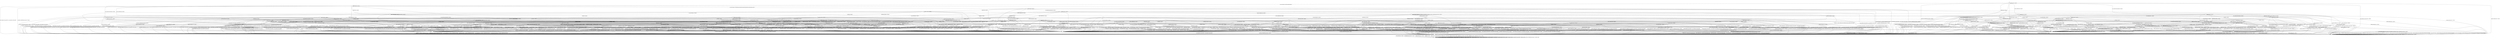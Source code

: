digraph h20 {
s0 [label="s0"];
s1 [label="s1"];
s2 [label="s2"];
s6 [label="s6"];
s9 [label="s9"];
s11 [label="s11"];
s30 [label="s30"];
s78 [label="s78"];
s3 [label="s3"];
s4 [label="s4"];
s7 [label="s7"];
s8 [label="s8"];
s10 [label="s10"];
s12 [label="s12"];
s25 [label="s25"];
s43 [label="s43"];
s79 [label="s79"];
s81 [label="s81"];
s83 [label="s83"];
s85 [label="s85"];
s87 [label="s87"];
s88 [label="s88"];
s89 [label="s89"];
s5 [label="s5"];
s13 [label="s13"];
s19 [label="s19"];
s20 [label="s20"];
s26 [label="s26"];
s31 [label="s31"];
s44 [label="s44"];
s45 [label="s45"];
s46 [label="s46"];
s57 [label="s57"];
s59 [label="s59"];
s69 [label="s69"];
s80 [label="s80"];
s84 [label="s84"];
s90 [label="s90"];
s91 [label="s91"];
s92 [label="s92"];
s94 [label="s94"];
s14 [label="s14"];
s15 [label="s15"];
s21 [label="s21"];
s28 [label="s28"];
s39 [label="s39"];
s47 [label="s47"];
s49 [label="s49"];
s50 [label="s50"];
s51 [label="s51"];
s53 [label="s53"];
s58 [label="s58"];
s60 [label="s60"];
s61 [label="s61"];
s82 [label="s82"];
s86 [label="s86"];
s93 [label="s93"];
s95 [label="s95"];
s96 [label="s96"];
s16 [label="s16"];
s17 [label="s17"];
s18 [label="s18"];
s22 [label="s22"];
s24 [label="s24"];
s27 [label="s27"];
s32 [label="s32"];
s33 [label="s33"];
s34 [label="s34"];
s48 [label="s48"];
s52 [label="s52"];
s56 [label="s56"];
s62 [label="s62"];
s63 [label="s63"];
s64 [label="s64"];
s65 [label="s65"];
s66 [label="s66"];
s23 [label="s23"];
s29 [label="s29"];
s35 [label="s35"];
s37 [label="s37"];
s40 [label="s40"];
s41 [label="s41"];
s42 [label="s42"];
s54 [label="s54"];
s55 [label="s55"];
s67 [label="s67"];
s68 [label="s68"];
s70 [label="s70"];
s72 [label="s72"];
s36 [label="s36"];
s38 [label="s38"];
s71 [label="s71"];
s73 [label="s73"];
s74 [label="s74"];
s75 [label="s75"];
s76 [label="s76"];
s77 [label="s77"];
s0 -> s1 [label="RSA_CLIENT_HELLO / HELLO_VERIFY_REQUEST"];
s0 -> s2 [label="RSA_CLIENT_KEY_EXCHANGE / TIMEOUT"];
s0 -> s9 [label="CHANGE_CIPHER_SPEC / TIMEOUT"];
s0 -> s11 [label="FINISHED / TIMEOUT"];
s0 -> s0 [label="APPLICATION / TIMEOUT"];
s0 -> s78 [label="CERTIFICATE / TIMEOUT"];
s0 -> s30 [label="EMPTY_CERTIFICATE / TIMEOUT"];
s0 -> s11 [label="CERTIFICATE_VERIFY / TIMEOUT"];
s0 -> s6 [label="Alert(WARNING,CLOSE_NOTIFY) / TIMEOUT"];
s0 -> s6 [label="Alert(FATAL,UNEXPECTED_MESSAGE) / TIMEOUT"];
s1 -> s3 [label="RSA_CLIENT_HELLO / SERVER_HELLO,CERTIFICATE,CERTIFICATE_REQUEST,SERVER_HELLO_DONE"];
s1 -> s4 [label="RSA_CLIENT_KEY_EXCHANGE / TIMEOUT"];
s1 -> s9 [label="CHANGE_CIPHER_SPEC / TIMEOUT"];
s1 -> s7 [label="FINISHED / TIMEOUT"];
s1 -> s1 [label="APPLICATION / TIMEOUT"];
s1 -> s43 [label="CERTIFICATE / TIMEOUT"];
s1 -> s12 [label="EMPTY_CERTIFICATE / TIMEOUT"];
s1 -> s7 [label="CERTIFICATE_VERIFY / TIMEOUT"];
s1 -> s6 [label="Alert(WARNING,CLOSE_NOTIFY) / Alert(WARNING,CLOSE_NOTIFY)"];
s1 -> s6 [label="Alert(FATAL,UNEXPECTED_MESSAGE) / TIMEOUT"];
s2 -> s79 [label="RSA_CLIENT_HELLO / TIMEOUT"];
s2 -> s11 [label="RSA_CLIENT_KEY_EXCHANGE / TIMEOUT"];
s2 -> s10 [label="CHANGE_CIPHER_SPEC / TIMEOUT"];
s2 -> s25 [label="FINISHED / TIMEOUT"];
s2 -> s2 [label="APPLICATION / TIMEOUT"];
s2 -> s88 [label="CERTIFICATE / TIMEOUT"];
s2 -> s88 [label="EMPTY_CERTIFICATE / TIMEOUT"];
s2 -> s83 [label="CERTIFICATE_VERIFY / TIMEOUT"];
s2 -> s6 [label="Alert(WARNING,CLOSE_NOTIFY) / TIMEOUT"];
s2 -> s6 [label="Alert(FATAL,UNEXPECTED_MESSAGE) / TIMEOUT"];
s6 -> s8 [label="RSA_CLIENT_HELLO / TIMEOUT"];
s6 -> s8 [label="RSA_CLIENT_KEY_EXCHANGE / TIMEOUT"];
s6 -> s8 [label="CHANGE_CIPHER_SPEC / TIMEOUT"];
s6 -> s8 [label="FINISHED / TIMEOUT"];
s6 -> s8 [label="APPLICATION / TIMEOUT"];
s6 -> s8 [label="CERTIFICATE / TIMEOUT"];
s6 -> s8 [label="EMPTY_CERTIFICATE / TIMEOUT"];
s6 -> s8 [label="CERTIFICATE_VERIFY / TIMEOUT"];
s6 -> s8 [label="Alert(WARNING,CLOSE_NOTIFY) / TIMEOUT"];
s6 -> s8 [label="Alert(FATAL,UNEXPECTED_MESSAGE) / TIMEOUT"];
s9 -> s9 [label="RSA_CLIENT_HELLO / TIMEOUT"];
s9 -> s9 [label="RSA_CLIENT_KEY_EXCHANGE / TIMEOUT"];
s9 -> s9 [label="CHANGE_CIPHER_SPEC / TIMEOUT"];
s9 -> s9 [label="FINISHED / TIMEOUT"];
s9 -> s9 [label="APPLICATION / TIMEOUT"];
s9 -> s9 [label="CERTIFICATE / TIMEOUT"];
s9 -> s9 [label="EMPTY_CERTIFICATE / TIMEOUT"];
s9 -> s9 [label="CERTIFICATE_VERIFY / TIMEOUT"];
s9 -> s9 [label="Alert(WARNING,CLOSE_NOTIFY) / TIMEOUT"];
s9 -> s9 [label="Alert(FATAL,UNEXPECTED_MESSAGE) / TIMEOUT"];
s11 -> s11 [label="RSA_CLIENT_HELLO / TIMEOUT"];
s11 -> s11 [label="RSA_CLIENT_KEY_EXCHANGE / TIMEOUT"];
s11 -> s9 [label="CHANGE_CIPHER_SPEC / TIMEOUT"];
s11 -> s11 [label="FINISHED / TIMEOUT"];
s11 -> s11 [label="APPLICATION / TIMEOUT"];
s11 -> s11 [label="CERTIFICATE / TIMEOUT"];
s11 -> s11 [label="EMPTY_CERTIFICATE / TIMEOUT"];
s11 -> s11 [label="CERTIFICATE_VERIFY / TIMEOUT"];
s11 -> s6 [label="Alert(WARNING,CLOSE_NOTIFY) / TIMEOUT"];
s11 -> s6 [label="Alert(FATAL,UNEXPECTED_MESSAGE) / TIMEOUT"];
s30 -> s81 [label="RSA_CLIENT_HELLO / TIMEOUT"];
s30 -> s88 [label="RSA_CLIENT_KEY_EXCHANGE / TIMEOUT"];
s30 -> s10 [label="CHANGE_CIPHER_SPEC / TIMEOUT"];
s30 -> s89 [label="FINISHED / TIMEOUT"];
s30 -> s30 [label="APPLICATION / TIMEOUT"];
s30 -> s11 [label="CERTIFICATE / TIMEOUT"];
s30 -> s11 [label="EMPTY_CERTIFICATE / TIMEOUT"];
s30 -> s85 [label="CERTIFICATE_VERIFY / TIMEOUT"];
s30 -> s6 [label="Alert(WARNING,CLOSE_NOTIFY) / TIMEOUT"];
s30 -> s6 [label="Alert(FATAL,UNEXPECTED_MESSAGE) / TIMEOUT"];
s78 -> s87 [label="RSA_CLIENT_HELLO / TIMEOUT"];
s78 -> s78 [label="RSA_CLIENT_KEY_EXCHANGE / TIMEOUT"];
s78 -> s9 [label="CHANGE_CIPHER_SPEC / TIMEOUT"];
s78 -> s78 [label="FINISHED / TIMEOUT"];
s78 -> s78 [label="APPLICATION / TIMEOUT"];
s78 -> s11 [label="CERTIFICATE / TIMEOUT"];
s78 -> s11 [label="EMPTY_CERTIFICATE / TIMEOUT"];
s78 -> s85 [label="CERTIFICATE_VERIFY / TIMEOUT"];
s78 -> s6 [label="Alert(WARNING,CLOSE_NOTIFY) / TIMEOUT"];
s78 -> s6 [label="Alert(FATAL,UNEXPECTED_MESSAGE) / TIMEOUT"];
s3 -> s6 [label="RSA_CLIENT_HELLO / Alert(FATAL,UNEXPECTED_MESSAGE)"];
s3 -> s13 [label="RSA_CLIENT_KEY_EXCHANGE / TIMEOUT"];
s3 -> s9 [label="CHANGE_CIPHER_SPEC / TIMEOUT"];
s3 -> s7 [label="FINISHED / TIMEOUT"];
s3 -> s3 [label="APPLICATION / TIMEOUT"];
s3 -> s94 [label="CERTIFICATE / TIMEOUT"];
s3 -> s44 [label="EMPTY_CERTIFICATE / TIMEOUT"];
s3 -> s7 [label="CERTIFICATE_VERIFY / TIMEOUT"];
s3 -> s6 [label="Alert(WARNING,CLOSE_NOTIFY) / Alert(WARNING,CLOSE_NOTIFY)"];
s3 -> s6 [label="Alert(FATAL,UNEXPECTED_MESSAGE) / TIMEOUT"];
s4 -> s19 [label="RSA_CLIENT_HELLO / TIMEOUT"];
s4 -> s7 [label="RSA_CLIENT_KEY_EXCHANGE / TIMEOUT"];
s4 -> s5 [label="CHANGE_CIPHER_SPEC / TIMEOUT"];
s4 -> s26 [label="FINISHED / TIMEOUT"];
s4 -> s4 [label="APPLICATION / TIMEOUT"];
s4 -> s57 [label="CERTIFICATE / TIMEOUT"];
s4 -> s57 [label="EMPTY_CERTIFICATE / TIMEOUT"];
s4 -> s45 [label="CERTIFICATE_VERIFY / TIMEOUT"];
s4 -> s6 [label="Alert(WARNING,CLOSE_NOTIFY) / Alert(WARNING,CLOSE_NOTIFY)"];
s4 -> s6 [label="Alert(FATAL,UNEXPECTED_MESSAGE) / TIMEOUT"];
s7 -> s7 [label="RSA_CLIENT_HELLO / TIMEOUT"];
s7 -> s7 [label="RSA_CLIENT_KEY_EXCHANGE / TIMEOUT"];
s7 -> s9 [label="CHANGE_CIPHER_SPEC / TIMEOUT"];
s7 -> s7 [label="FINISHED / TIMEOUT"];
s7 -> s7 [label="APPLICATION / TIMEOUT"];
s7 -> s7 [label="CERTIFICATE / TIMEOUT"];
s7 -> s7 [label="EMPTY_CERTIFICATE / TIMEOUT"];
s7 -> s7 [label="CERTIFICATE_VERIFY / TIMEOUT"];
s7 -> s6 [label="Alert(WARNING,CLOSE_NOTIFY) / Alert(WARNING,CLOSE_NOTIFY)"];
s7 -> s6 [label="Alert(FATAL,UNEXPECTED_MESSAGE) / TIMEOUT"];
s8 -> s8 [label="RSA_CLIENT_HELLO / SOCKET_CLOSED"];
s8 -> s8 [label="RSA_CLIENT_KEY_EXCHANGE / SOCKET_CLOSED"];
s8 -> s8 [label="CHANGE_CIPHER_SPEC / SOCKET_CLOSED"];
s8 -> s8 [label="FINISHED / SOCKET_CLOSED"];
s8 -> s8 [label="APPLICATION / SOCKET_CLOSED"];
s8 -> s8 [label="CERTIFICATE / SOCKET_CLOSED"];
s8 -> s8 [label="EMPTY_CERTIFICATE / SOCKET_CLOSED"];
s8 -> s8 [label="CERTIFICATE_VERIFY / SOCKET_CLOSED"];
s8 -> s8 [label="Alert(WARNING,CLOSE_NOTIFY) / SOCKET_CLOSED"];
s8 -> s8 [label="Alert(FATAL,UNEXPECTED_MESSAGE) / SOCKET_CLOSED"];
s10 -> s6 [label="RSA_CLIENT_HELLO / TIMEOUT"];
s10 -> s6 [label="RSA_CLIENT_KEY_EXCHANGE / TIMEOUT"];
s10 -> s9 [label="CHANGE_CIPHER_SPEC / TIMEOUT"];
s10 -> s6 [label="FINISHED / TIMEOUT"];
s10 -> s10 [label="APPLICATION / TIMEOUT"];
s10 -> s6 [label="CERTIFICATE / TIMEOUT"];
s10 -> s6 [label="EMPTY_CERTIFICATE / TIMEOUT"];
s10 -> s6 [label="CERTIFICATE_VERIFY / TIMEOUT"];
s10 -> s10 [label="Alert(WARNING,CLOSE_NOTIFY) / TIMEOUT"];
s10 -> s10 [label="Alert(FATAL,UNEXPECTED_MESSAGE) / TIMEOUT"];
s12 -> s20 [label="RSA_CLIENT_HELLO / TIMEOUT"];
s12 -> s57 [label="RSA_CLIENT_KEY_EXCHANGE / TIMEOUT"];
s12 -> s5 [label="CHANGE_CIPHER_SPEC / TIMEOUT"];
s12 -> s31 [label="FINISHED / TIMEOUT"];
s12 -> s12 [label="APPLICATION / TIMEOUT"];
s12 -> s7 [label="CERTIFICATE / TIMEOUT"];
s12 -> s7 [label="EMPTY_CERTIFICATE / TIMEOUT"];
s12 -> s46 [label="CERTIFICATE_VERIFY / TIMEOUT"];
s12 -> s6 [label="Alert(WARNING,CLOSE_NOTIFY) / Alert(WARNING,CLOSE_NOTIFY)"];
s12 -> s6 [label="Alert(FATAL,UNEXPECTED_MESSAGE) / TIMEOUT"];
s25 -> s80 [label="RSA_CLIENT_HELLO / TIMEOUT"];
s25 -> s11 [label="RSA_CLIENT_KEY_EXCHANGE / TIMEOUT"];
s25 -> s10 [label="CHANGE_CIPHER_SPEC / TIMEOUT"];
s25 -> s11 [label="FINISHED / TIMEOUT"];
s25 -> s25 [label="APPLICATION / TIMEOUT"];
s25 -> s69 [label="CERTIFICATE / TIMEOUT"];
s25 -> s69 [label="EMPTY_CERTIFICATE / TIMEOUT"];
s25 -> s84 [label="CERTIFICATE_VERIFY / TIMEOUT"];
s25 -> s6 [label="Alert(WARNING,CLOSE_NOTIFY) / TIMEOUT"];
s25 -> s6 [label="Alert(FATAL,UNEXPECTED_MESSAGE) / TIMEOUT"];
s43 -> s43 [label="RSA_CLIENT_HELLO / TIMEOUT"];
s43 -> s59 [label="RSA_CLIENT_KEY_EXCHANGE / TIMEOUT"];
s43 -> s9 [label="CHANGE_CIPHER_SPEC / TIMEOUT"];
s43 -> s92 [label="FINISHED / TIMEOUT"];
s43 -> s43 [label="APPLICATION / TIMEOUT"];
s43 -> s7 [label="CERTIFICATE / TIMEOUT"];
s43 -> s7 [label="EMPTY_CERTIFICATE / TIMEOUT"];
s43 -> s46 [label="CERTIFICATE_VERIFY / TIMEOUT"];
s43 -> s6 [label="Alert(WARNING,CLOSE_NOTIFY) / Alert(WARNING,CLOSE_NOTIFY)"];
s43 -> s6 [label="Alert(FATAL,UNEXPECTED_MESSAGE) / TIMEOUT"];
s79 -> s11 [label="RSA_CLIENT_HELLO / TIMEOUT"];
s79 -> s11 [label="RSA_CLIENT_KEY_EXCHANGE / TIMEOUT"];
s79 -> s10 [label="CHANGE_CIPHER_SPEC / TIMEOUT"];
s79 -> s80 [label="FINISHED / TIMEOUT"];
s79 -> s79 [label="APPLICATION / TIMEOUT"];
s79 -> s81 [label="CERTIFICATE / TIMEOUT"];
s79 -> s81 [label="EMPTY_CERTIFICATE / TIMEOUT"];
s79 -> s83 [label="CERTIFICATE_VERIFY / TIMEOUT"];
s79 -> s6 [label="Alert(WARNING,CLOSE_NOTIFY) / TIMEOUT"];
s79 -> s6 [label="Alert(FATAL,UNEXPECTED_MESSAGE) / TIMEOUT"];
s81 -> s11 [label="RSA_CLIENT_HELLO / TIMEOUT"];
s81 -> s81 [label="RSA_CLIENT_KEY_EXCHANGE / TIMEOUT"];
s81 -> s10 [label="CHANGE_CIPHER_SPEC / TIMEOUT"];
s81 -> s82 [label="FINISHED / TIMEOUT"];
s81 -> s81 [label="APPLICATION / TIMEOUT"];
s81 -> s11 [label="CERTIFICATE / TIMEOUT"];
s81 -> s11 [label="EMPTY_CERTIFICATE / TIMEOUT"];
s81 -> s85 [label="CERTIFICATE_VERIFY / TIMEOUT"];
s81 -> s6 [label="Alert(WARNING,CLOSE_NOTIFY) / TIMEOUT"];
s81 -> s6 [label="Alert(FATAL,UNEXPECTED_MESSAGE) / TIMEOUT"];
s83 -> s83 [label="RSA_CLIENT_HELLO / TIMEOUT"];
s83 -> s11 [label="RSA_CLIENT_KEY_EXCHANGE / TIMEOUT"];
s83 -> s10 [label="CHANGE_CIPHER_SPEC / TIMEOUT"];
s83 -> s84 [label="FINISHED / TIMEOUT"];
s83 -> s83 [label="APPLICATION / TIMEOUT"];
s83 -> s90 [label="CERTIFICATE / TIMEOUT"];
s83 -> s90 [label="EMPTY_CERTIFICATE / TIMEOUT"];
s83 -> s11 [label="CERTIFICATE_VERIFY / TIMEOUT"];
s83 -> s6 [label="Alert(WARNING,CLOSE_NOTIFY) / TIMEOUT"];
s83 -> s6 [label="Alert(FATAL,UNEXPECTED_MESSAGE) / TIMEOUT"];
s85 -> s85 [label="RSA_CLIENT_HELLO / TIMEOUT"];
s85 -> s90 [label="RSA_CLIENT_KEY_EXCHANGE / TIMEOUT"];
s85 -> s10 [label="CHANGE_CIPHER_SPEC / TIMEOUT"];
s85 -> s91 [label="FINISHED / TIMEOUT"];
s85 -> s85 [label="APPLICATION / TIMEOUT"];
s85 -> s11 [label="CERTIFICATE / TIMEOUT"];
s85 -> s11 [label="EMPTY_CERTIFICATE / TIMEOUT"];
s85 -> s11 [label="CERTIFICATE_VERIFY / TIMEOUT"];
s85 -> s6 [label="Alert(WARNING,CLOSE_NOTIFY) / TIMEOUT"];
s85 -> s6 [label="Alert(FATAL,UNEXPECTED_MESSAGE) / TIMEOUT"];
s87 -> s11 [label="RSA_CLIENT_HELLO / TIMEOUT"];
s87 -> s78 [label="RSA_CLIENT_KEY_EXCHANGE / TIMEOUT"];
s87 -> s9 [label="CHANGE_CIPHER_SPEC / TIMEOUT"];
s87 -> s87 [label="FINISHED / TIMEOUT"];
s87 -> s87 [label="APPLICATION / TIMEOUT"];
s87 -> s11 [label="CERTIFICATE / TIMEOUT"];
s87 -> s11 [label="EMPTY_CERTIFICATE / TIMEOUT"];
s87 -> s85 [label="CERTIFICATE_VERIFY / TIMEOUT"];
s87 -> s6 [label="Alert(WARNING,CLOSE_NOTIFY) / TIMEOUT"];
s87 -> s6 [label="Alert(FATAL,UNEXPECTED_MESSAGE) / TIMEOUT"];
s88 -> s81 [label="RSA_CLIENT_HELLO / TIMEOUT"];
s88 -> s11 [label="RSA_CLIENT_KEY_EXCHANGE / TIMEOUT"];
s88 -> s10 [label="CHANGE_CIPHER_SPEC / TIMEOUT"];
s88 -> s69 [label="FINISHED / TIMEOUT"];
s88 -> s88 [label="APPLICATION / TIMEOUT"];
s88 -> s11 [label="CERTIFICATE / TIMEOUT"];
s88 -> s11 [label="EMPTY_CERTIFICATE / TIMEOUT"];
s88 -> s90 [label="CERTIFICATE_VERIFY / TIMEOUT"];
s88 -> s6 [label="Alert(WARNING,CLOSE_NOTIFY) / TIMEOUT"];
s88 -> s6 [label="Alert(FATAL,UNEXPECTED_MESSAGE) / TIMEOUT"];
s89 -> s82 [label="RSA_CLIENT_HELLO / TIMEOUT"];
s89 -> s69 [label="RSA_CLIENT_KEY_EXCHANGE / TIMEOUT"];
s89 -> s10 [label="CHANGE_CIPHER_SPEC / TIMEOUT"];
s89 -> s11 [label="FINISHED / TIMEOUT"];
s89 -> s89 [label="APPLICATION / TIMEOUT"];
s89 -> s11 [label="CERTIFICATE / TIMEOUT"];
s89 -> s11 [label="EMPTY_CERTIFICATE / TIMEOUT"];
s89 -> s91 [label="CERTIFICATE_VERIFY / TIMEOUT"];
s89 -> s6 [label="Alert(WARNING,CLOSE_NOTIFY) / TIMEOUT"];
s89 -> s6 [label="Alert(FATAL,UNEXPECTED_MESSAGE) / TIMEOUT"];
s5 -> s6 [label="RSA_CLIENT_HELLO / Alert(FATAL,UNEXPECTED_MESSAGE)"];
s5 -> s6 [label="RSA_CLIENT_KEY_EXCHANGE / Alert(FATAL,UNEXPECTED_MESSAGE)"];
s5 -> s9 [label="CHANGE_CIPHER_SPEC / TIMEOUT"];
s5 -> s6 [label="FINISHED / Alert(FATAL,UNEXPECTED_MESSAGE)"];
s5 -> s5 [label="APPLICATION / TIMEOUT"];
s5 -> s6 [label="CERTIFICATE / Alert(FATAL,UNEXPECTED_MESSAGE)"];
s5 -> s6 [label="EMPTY_CERTIFICATE / Alert(FATAL,UNEXPECTED_MESSAGE)"];
s5 -> s6 [label="CERTIFICATE_VERIFY / Alert(FATAL,UNEXPECTED_MESSAGE)"];
s5 -> s5 [label="Alert(WARNING,CLOSE_NOTIFY) / TIMEOUT"];
s5 -> s5 [label="Alert(FATAL,UNEXPECTED_MESSAGE) / TIMEOUT"];
s13 -> s19 [label="RSA_CLIENT_HELLO / TIMEOUT"];
s13 -> s7 [label="RSA_CLIENT_KEY_EXCHANGE / TIMEOUT"];
s13 -> s14 [label="CHANGE_CIPHER_SPEC / TIMEOUT"];
s13 -> s26 [label="FINISHED / TIMEOUT"];
s13 -> s13 [label="APPLICATION / TIMEOUT"];
s13 -> s21 [label="CERTIFICATE / TIMEOUT"];
s13 -> s47 [label="EMPTY_CERTIFICATE / TIMEOUT"];
s13 -> s15 [label="CERTIFICATE_VERIFY / TIMEOUT"];
s13 -> s6 [label="Alert(WARNING,CLOSE_NOTIFY) / Alert(WARNING,CLOSE_NOTIFY)"];
s13 -> s6 [label="Alert(FATAL,UNEXPECTED_MESSAGE) / TIMEOUT"];
s19 -> s7 [label="RSA_CLIENT_HELLO / TIMEOUT"];
s19 -> s7 [label="RSA_CLIENT_KEY_EXCHANGE / TIMEOUT"];
s19 -> s5 [label="CHANGE_CIPHER_SPEC / TIMEOUT"];
s19 -> s28 [label="FINISHED / TIMEOUT"];
s19 -> s19 [label="APPLICATION / TIMEOUT"];
s19 -> s58 [label="CERTIFICATE / TIMEOUT"];
s19 -> s58 [label="EMPTY_CERTIFICATE / TIMEOUT"];
s19 -> s49 [label="CERTIFICATE_VERIFY / TIMEOUT"];
s19 -> s6 [label="Alert(WARNING,CLOSE_NOTIFY) / Alert(WARNING,CLOSE_NOTIFY)"];
s19 -> s6 [label="Alert(FATAL,UNEXPECTED_MESSAGE) / TIMEOUT"];
s20 -> s7 [label="RSA_CLIENT_HELLO / TIMEOUT"];
s20 -> s58 [label="RSA_CLIENT_KEY_EXCHANGE / TIMEOUT"];
s20 -> s5 [label="CHANGE_CIPHER_SPEC / TIMEOUT"];
s20 -> s39 [label="FINISHED / TIMEOUT"];
s20 -> s20 [label="APPLICATION / TIMEOUT"];
s20 -> s7 [label="CERTIFICATE / TIMEOUT"];
s20 -> s7 [label="EMPTY_CERTIFICATE / TIMEOUT"];
s20 -> s50 [label="CERTIFICATE_VERIFY / TIMEOUT"];
s20 -> s6 [label="Alert(WARNING,CLOSE_NOTIFY) / Alert(WARNING,CLOSE_NOTIFY)"];
s20 -> s6 [label="Alert(FATAL,UNEXPECTED_MESSAGE) / TIMEOUT"];
s26 -> s28 [label="RSA_CLIENT_HELLO / TIMEOUT"];
s26 -> s7 [label="RSA_CLIENT_KEY_EXCHANGE / TIMEOUT"];
s26 -> s5 [label="CHANGE_CIPHER_SPEC / TIMEOUT"];
s26 -> s7 [label="FINISHED / TIMEOUT"];
s26 -> s26 [label="APPLICATION / TIMEOUT"];
s26 -> s64 [label="CERTIFICATE / TIMEOUT"];
s26 -> s64 [label="EMPTY_CERTIFICATE / TIMEOUT"];
s26 -> s51 [label="CERTIFICATE_VERIFY / TIMEOUT"];
s26 -> s6 [label="Alert(WARNING,CLOSE_NOTIFY) / Alert(WARNING,CLOSE_NOTIFY)"];
s26 -> s6 [label="Alert(FATAL,UNEXPECTED_MESSAGE) / TIMEOUT"];
s31 -> s39 [label="RSA_CLIENT_HELLO / TIMEOUT"];
s31 -> s64 [label="RSA_CLIENT_KEY_EXCHANGE / TIMEOUT"];
s31 -> s5 [label="CHANGE_CIPHER_SPEC / TIMEOUT"];
s31 -> s7 [label="FINISHED / TIMEOUT"];
s31 -> s31 [label="APPLICATION / TIMEOUT"];
s31 -> s7 [label="CERTIFICATE / TIMEOUT"];
s31 -> s7 [label="EMPTY_CERTIFICATE / TIMEOUT"];
s31 -> s53 [label="CERTIFICATE_VERIFY / TIMEOUT"];
s31 -> s6 [label="Alert(WARNING,CLOSE_NOTIFY) / Alert(WARNING,CLOSE_NOTIFY)"];
s31 -> s6 [label="Alert(FATAL,UNEXPECTED_MESSAGE) / TIMEOUT"];
s44 -> s20 [label="RSA_CLIENT_HELLO / TIMEOUT"];
s44 -> s47 [label="RSA_CLIENT_KEY_EXCHANGE / TIMEOUT"];
s44 -> s5 [label="CHANGE_CIPHER_SPEC / TIMEOUT"];
s44 -> s31 [label="FINISHED / TIMEOUT"];
s44 -> s44 [label="APPLICATION / TIMEOUT"];
s44 -> s7 [label="CERTIFICATE / TIMEOUT"];
s44 -> s7 [label="EMPTY_CERTIFICATE / TIMEOUT"];
s44 -> s60 [label="CERTIFICATE_VERIFY / TIMEOUT"];
s44 -> s6 [label="Alert(WARNING,CLOSE_NOTIFY) / Alert(WARNING,CLOSE_NOTIFY)"];
s44 -> s6 [label="Alert(FATAL,UNEXPECTED_MESSAGE) / TIMEOUT"];
s45 -> s49 [label="RSA_CLIENT_HELLO / TIMEOUT"];
s45 -> s7 [label="RSA_CLIENT_KEY_EXCHANGE / TIMEOUT"];
s45 -> s5 [label="CHANGE_CIPHER_SPEC / TIMEOUT"];
s45 -> s51 [label="FINISHED / TIMEOUT"];
s45 -> s45 [label="APPLICATION / TIMEOUT"];
s45 -> s61 [label="CERTIFICATE / TIMEOUT"];
s45 -> s61 [label="EMPTY_CERTIFICATE / TIMEOUT"];
s45 -> s7 [label="CERTIFICATE_VERIFY / TIMEOUT"];
s45 -> s6 [label="Alert(WARNING,CLOSE_NOTIFY) / Alert(WARNING,CLOSE_NOTIFY)"];
s45 -> s6 [label="Alert(FATAL,UNEXPECTED_MESSAGE) / TIMEOUT"];
s46 -> s50 [label="RSA_CLIENT_HELLO / TIMEOUT"];
s46 -> s61 [label="RSA_CLIENT_KEY_EXCHANGE / TIMEOUT"];
s46 -> s5 [label="CHANGE_CIPHER_SPEC / TIMEOUT"];
s46 -> s53 [label="FINISHED / TIMEOUT"];
s46 -> s46 [label="APPLICATION / TIMEOUT"];
s46 -> s7 [label="CERTIFICATE / TIMEOUT"];
s46 -> s7 [label="EMPTY_CERTIFICATE / TIMEOUT"];
s46 -> s7 [label="CERTIFICATE_VERIFY / TIMEOUT"];
s46 -> s6 [label="Alert(WARNING,CLOSE_NOTIFY) / Alert(WARNING,CLOSE_NOTIFY)"];
s46 -> s6 [label="Alert(FATAL,UNEXPECTED_MESSAGE) / TIMEOUT"];
s57 -> s58 [label="RSA_CLIENT_HELLO / TIMEOUT"];
s57 -> s7 [label="RSA_CLIENT_KEY_EXCHANGE / TIMEOUT"];
s57 -> s5 [label="CHANGE_CIPHER_SPEC / TIMEOUT"];
s57 -> s64 [label="FINISHED / TIMEOUT"];
s57 -> s57 [label="APPLICATION / TIMEOUT"];
s57 -> s7 [label="CERTIFICATE / TIMEOUT"];
s57 -> s7 [label="EMPTY_CERTIFICATE / TIMEOUT"];
s57 -> s61 [label="CERTIFICATE_VERIFY / TIMEOUT"];
s57 -> s6 [label="Alert(WARNING,CLOSE_NOTIFY) / Alert(WARNING,CLOSE_NOTIFY)"];
s57 -> s6 [label="Alert(FATAL,UNEXPECTED_MESSAGE) / TIMEOUT"];
s59 -> s59 [label="RSA_CLIENT_HELLO / TIMEOUT"];
s59 -> s7 [label="RSA_CLIENT_KEY_EXCHANGE / TIMEOUT"];
s59 -> s9 [label="CHANGE_CIPHER_SPEC / TIMEOUT"];
s59 -> s95 [label="FINISHED / TIMEOUT"];
s59 -> s59 [label="APPLICATION / TIMEOUT"];
s59 -> s7 [label="CERTIFICATE / TIMEOUT"];
s59 -> s7 [label="EMPTY_CERTIFICATE / TIMEOUT"];
s59 -> s61 [label="CERTIFICATE_VERIFY / TIMEOUT"];
s59 -> s6 [label="Alert(WARNING,CLOSE_NOTIFY) / Alert(WARNING,CLOSE_NOTIFY)"];
s59 -> s6 [label="Alert(FATAL,UNEXPECTED_MESSAGE) / TIMEOUT"];
s69 -> s82 [label="RSA_CLIENT_HELLO / TIMEOUT"];
s69 -> s11 [label="RSA_CLIENT_KEY_EXCHANGE / TIMEOUT"];
s69 -> s10 [label="CHANGE_CIPHER_SPEC / TIMEOUT"];
s69 -> s11 [label="FINISHED / TIMEOUT"];
s69 -> s69 [label="APPLICATION / TIMEOUT"];
s69 -> s11 [label="CERTIFICATE / TIMEOUT"];
s69 -> s11 [label="EMPTY_CERTIFICATE / TIMEOUT"];
s69 -> s86 [label="CERTIFICATE_VERIFY / TIMEOUT"];
s69 -> s6 [label="Alert(WARNING,CLOSE_NOTIFY) / TIMEOUT"];
s69 -> s6 [label="Alert(FATAL,UNEXPECTED_MESSAGE) / TIMEOUT"];
s80 -> s11 [label="RSA_CLIENT_HELLO / TIMEOUT"];
s80 -> s11 [label="RSA_CLIENT_KEY_EXCHANGE / TIMEOUT"];
s80 -> s10 [label="CHANGE_CIPHER_SPEC / TIMEOUT"];
s80 -> s11 [label="FINISHED / TIMEOUT"];
s80 -> s80 [label="APPLICATION / TIMEOUT"];
s80 -> s82 [label="CERTIFICATE / TIMEOUT"];
s80 -> s82 [label="EMPTY_CERTIFICATE / TIMEOUT"];
s80 -> s84 [label="CERTIFICATE_VERIFY / TIMEOUT"];
s80 -> s6 [label="Alert(WARNING,CLOSE_NOTIFY) / TIMEOUT"];
s80 -> s6 [label="Alert(FATAL,UNEXPECTED_MESSAGE) / TIMEOUT"];
s84 -> s84 [label="RSA_CLIENT_HELLO / TIMEOUT"];
s84 -> s11 [label="RSA_CLIENT_KEY_EXCHANGE / TIMEOUT"];
s84 -> s10 [label="CHANGE_CIPHER_SPEC / TIMEOUT"];
s84 -> s11 [label="FINISHED / TIMEOUT"];
s84 -> s84 [label="APPLICATION / TIMEOUT"];
s84 -> s86 [label="CERTIFICATE / TIMEOUT"];
s84 -> s86 [label="EMPTY_CERTIFICATE / TIMEOUT"];
s84 -> s11 [label="CERTIFICATE_VERIFY / TIMEOUT"];
s84 -> s6 [label="Alert(WARNING,CLOSE_NOTIFY) / TIMEOUT"];
s84 -> s6 [label="Alert(FATAL,UNEXPECTED_MESSAGE) / TIMEOUT"];
s90 -> s90 [label="RSA_CLIENT_HELLO / TIMEOUT"];
s90 -> s11 [label="RSA_CLIENT_KEY_EXCHANGE / TIMEOUT"];
s90 -> s10 [label="CHANGE_CIPHER_SPEC / TIMEOUT"];
s90 -> s86 [label="FINISHED / TIMEOUT"];
s90 -> s90 [label="APPLICATION / TIMEOUT"];
s90 -> s11 [label="CERTIFICATE / TIMEOUT"];
s90 -> s11 [label="EMPTY_CERTIFICATE / TIMEOUT"];
s90 -> s11 [label="CERTIFICATE_VERIFY / TIMEOUT"];
s90 -> s6 [label="Alert(WARNING,CLOSE_NOTIFY) / TIMEOUT"];
s90 -> s6 [label="Alert(FATAL,UNEXPECTED_MESSAGE) / TIMEOUT"];
s91 -> s91 [label="RSA_CLIENT_HELLO / TIMEOUT"];
s91 -> s86 [label="RSA_CLIENT_KEY_EXCHANGE / TIMEOUT"];
s91 -> s10 [label="CHANGE_CIPHER_SPEC / TIMEOUT"];
s91 -> s11 [label="FINISHED / TIMEOUT"];
s91 -> s91 [label="APPLICATION / TIMEOUT"];
s91 -> s11 [label="CERTIFICATE / TIMEOUT"];
s91 -> s11 [label="EMPTY_CERTIFICATE / TIMEOUT"];
s91 -> s11 [label="CERTIFICATE_VERIFY / TIMEOUT"];
s91 -> s6 [label="Alert(WARNING,CLOSE_NOTIFY) / TIMEOUT"];
s91 -> s6 [label="Alert(FATAL,UNEXPECTED_MESSAGE) / TIMEOUT"];
s92 -> s93 [label="RSA_CLIENT_HELLO / TIMEOUT"];
s92 -> s95 [label="RSA_CLIENT_KEY_EXCHANGE / TIMEOUT"];
s92 -> s9 [label="CHANGE_CIPHER_SPEC / TIMEOUT"];
s92 -> s7 [label="FINISHED / TIMEOUT"];
s92 -> s92 [label="APPLICATION / TIMEOUT"];
s92 -> s7 [label="CERTIFICATE / TIMEOUT"];
s92 -> s7 [label="EMPTY_CERTIFICATE / TIMEOUT"];
s92 -> s53 [label="CERTIFICATE_VERIFY / TIMEOUT"];
s92 -> s6 [label="Alert(WARNING,CLOSE_NOTIFY) / Alert(WARNING,CLOSE_NOTIFY)"];
s92 -> s6 [label="Alert(FATAL,UNEXPECTED_MESSAGE) / TIMEOUT"];
s94 -> s43 [label="RSA_CLIENT_HELLO / TIMEOUT"];
s94 -> s7 [label="RSA_CLIENT_KEY_EXCHANGE / TIMEOUT"];
s94 -> s9 [label="CHANGE_CIPHER_SPEC / TIMEOUT"];
s94 -> s92 [label="FINISHED / TIMEOUT"];
s94 -> s94 [label="APPLICATION / TIMEOUT"];
s94 -> s7 [label="CERTIFICATE / TIMEOUT"];
s94 -> s7 [label="EMPTY_CERTIFICATE / TIMEOUT"];
s94 -> s96 [label="CERTIFICATE_VERIFY / TIMEOUT"];
s94 -> s6 [label="Alert(WARNING,CLOSE_NOTIFY) / Alert(WARNING,CLOSE_NOTIFY)"];
s94 -> s6 [label="Alert(FATAL,UNEXPECTED_MESSAGE) / TIMEOUT"];
s14 -> s32 [label="RSA_CLIENT_HELLO / TIMEOUT"];
s14 -> s7 [label="RSA_CLIENT_KEY_EXCHANGE / TIMEOUT"];
s14 -> s9 [label="CHANGE_CIPHER_SPEC / TIMEOUT"];
s14 -> s16 [label="FINISHED / CHANGE_CIPHER_SPEC,FINISHED,CHANGE_CIPHER_SPEC,FINISHED"];
s14 -> s14 [label="APPLICATION / TIMEOUT"];
s14 -> s33 [label="CERTIFICATE / TIMEOUT"];
s14 -> s48 [label="EMPTY_CERTIFICATE / TIMEOUT"];
s14 -> s22 [label="CERTIFICATE_VERIFY / TIMEOUT"];
s14 -> s14 [label="Alert(WARNING,CLOSE_NOTIFY) / TIMEOUT"];
s14 -> s14 [label="Alert(FATAL,UNEXPECTED_MESSAGE) / TIMEOUT"];
s15 -> s34 [label="RSA_CLIENT_HELLO / TIMEOUT"];
s15 -> s7 [label="RSA_CLIENT_KEY_EXCHANGE / TIMEOUT"];
s15 -> s17 [label="CHANGE_CIPHER_SPEC / TIMEOUT"];
s15 -> s18 [label="FINISHED / TIMEOUT"];
s15 -> s15 [label="APPLICATION / TIMEOUT"];
s15 -> s27 [label="CERTIFICATE / TIMEOUT"];
s15 -> s27 [label="EMPTY_CERTIFICATE / TIMEOUT"];
s15 -> s7 [label="CERTIFICATE_VERIFY / TIMEOUT"];
s15 -> s6 [label="Alert(WARNING,CLOSE_NOTIFY) / Alert(WARNING,CLOSE_NOTIFY)"];
s15 -> s6 [label="Alert(FATAL,UNEXPECTED_MESSAGE) / TIMEOUT"];
s21 -> s58 [label="RSA_CLIENT_HELLO / TIMEOUT"];
s21 -> s7 [label="RSA_CLIENT_KEY_EXCHANGE / TIMEOUT"];
s21 -> s24 [label="CHANGE_CIPHER_SPEC / TIMEOUT"];
s21 -> s64 [label="FINISHED / TIMEOUT"];
s21 -> s21 [label="APPLICATION / TIMEOUT"];
s21 -> s7 [label="CERTIFICATE / TIMEOUT"];
s21 -> s7 [label="EMPTY_CERTIFICATE / TIMEOUT"];
s21 -> s21 [label="CERTIFICATE_VERIFY / TIMEOUT"];
s21 -> s6 [label="Alert(WARNING,CLOSE_NOTIFY) / Alert(WARNING,CLOSE_NOTIFY)"];
s21 -> s6 [label="Alert(FATAL,UNEXPECTED_MESSAGE) / TIMEOUT"];
s28 -> s7 [label="RSA_CLIENT_HELLO / TIMEOUT"];
s28 -> s7 [label="RSA_CLIENT_KEY_EXCHANGE / TIMEOUT"];
s28 -> s5 [label="CHANGE_CIPHER_SPEC / TIMEOUT"];
s28 -> s7 [label="FINISHED / TIMEOUT"];
s28 -> s28 [label="APPLICATION / TIMEOUT"];
s28 -> s65 [label="CERTIFICATE / TIMEOUT"];
s28 -> s65 [label="EMPTY_CERTIFICATE / TIMEOUT"];
s28 -> s52 [label="CERTIFICATE_VERIFY / TIMEOUT"];
s28 -> s6 [label="Alert(WARNING,CLOSE_NOTIFY) / Alert(WARNING,CLOSE_NOTIFY)"];
s28 -> s6 [label="Alert(FATAL,UNEXPECTED_MESSAGE) / TIMEOUT"];
s39 -> s7 [label="RSA_CLIENT_HELLO / TIMEOUT"];
s39 -> s65 [label="RSA_CLIENT_KEY_EXCHANGE / TIMEOUT"];
s39 -> s5 [label="CHANGE_CIPHER_SPEC / TIMEOUT"];
s39 -> s7 [label="FINISHED / TIMEOUT"];
s39 -> s39 [label="APPLICATION / TIMEOUT"];
s39 -> s7 [label="CERTIFICATE / TIMEOUT"];
s39 -> s7 [label="EMPTY_CERTIFICATE / TIMEOUT"];
s39 -> s56 [label="CERTIFICATE_VERIFY / TIMEOUT"];
s39 -> s6 [label="Alert(WARNING,CLOSE_NOTIFY) / Alert(WARNING,CLOSE_NOTIFY)"];
s39 -> s6 [label="Alert(FATAL,UNEXPECTED_MESSAGE) / TIMEOUT"];
s47 -> s58 [label="RSA_CLIENT_HELLO / TIMEOUT"];
s47 -> s7 [label="RSA_CLIENT_KEY_EXCHANGE / TIMEOUT"];
s47 -> s24 [label="CHANGE_CIPHER_SPEC / TIMEOUT"];
s47 -> s64 [label="FINISHED / TIMEOUT"];
s47 -> s47 [label="APPLICATION / TIMEOUT"];
s47 -> s7 [label="CERTIFICATE / TIMEOUT"];
s47 -> s7 [label="EMPTY_CERTIFICATE / TIMEOUT"];
s47 -> s27 [label="CERTIFICATE_VERIFY / TIMEOUT"];
s47 -> s6 [label="Alert(WARNING,CLOSE_NOTIFY) / Alert(WARNING,CLOSE_NOTIFY)"];
s47 -> s6 [label="Alert(FATAL,UNEXPECTED_MESSAGE) / TIMEOUT"];
s49 -> s7 [label="RSA_CLIENT_HELLO / TIMEOUT"];
s49 -> s7 [label="RSA_CLIENT_KEY_EXCHANGE / TIMEOUT"];
s49 -> s5 [label="CHANGE_CIPHER_SPEC / TIMEOUT"];
s49 -> s52 [label="FINISHED / TIMEOUT"];
s49 -> s49 [label="APPLICATION / TIMEOUT"];
s49 -> s62 [label="CERTIFICATE / TIMEOUT"];
s49 -> s62 [label="EMPTY_CERTIFICATE / TIMEOUT"];
s49 -> s7 [label="CERTIFICATE_VERIFY / TIMEOUT"];
s49 -> s6 [label="Alert(WARNING,CLOSE_NOTIFY) / Alert(WARNING,CLOSE_NOTIFY)"];
s49 -> s6 [label="Alert(FATAL,UNEXPECTED_MESSAGE) / TIMEOUT"];
s50 -> s7 [label="RSA_CLIENT_HELLO / TIMEOUT"];
s50 -> s62 [label="RSA_CLIENT_KEY_EXCHANGE / TIMEOUT"];
s50 -> s5 [label="CHANGE_CIPHER_SPEC / TIMEOUT"];
s50 -> s56 [label="FINISHED / TIMEOUT"];
s50 -> s50 [label="APPLICATION / TIMEOUT"];
s50 -> s7 [label="CERTIFICATE / TIMEOUT"];
s50 -> s7 [label="EMPTY_CERTIFICATE / TIMEOUT"];
s50 -> s7 [label="CERTIFICATE_VERIFY / TIMEOUT"];
s50 -> s6 [label="Alert(WARNING,CLOSE_NOTIFY) / Alert(WARNING,CLOSE_NOTIFY)"];
s50 -> s6 [label="Alert(FATAL,UNEXPECTED_MESSAGE) / TIMEOUT"];
s51 -> s52 [label="RSA_CLIENT_HELLO / TIMEOUT"];
s51 -> s7 [label="RSA_CLIENT_KEY_EXCHANGE / TIMEOUT"];
s51 -> s5 [label="CHANGE_CIPHER_SPEC / TIMEOUT"];
s51 -> s7 [label="FINISHED / TIMEOUT"];
s51 -> s51 [label="APPLICATION / TIMEOUT"];
s51 -> s66 [label="CERTIFICATE / TIMEOUT"];
s51 -> s66 [label="EMPTY_CERTIFICATE / TIMEOUT"];
s51 -> s7 [label="CERTIFICATE_VERIFY / TIMEOUT"];
s51 -> s6 [label="Alert(WARNING,CLOSE_NOTIFY) / Alert(WARNING,CLOSE_NOTIFY)"];
s51 -> s6 [label="Alert(FATAL,UNEXPECTED_MESSAGE) / TIMEOUT"];
s53 -> s56 [label="RSA_CLIENT_HELLO / TIMEOUT"];
s53 -> s66 [label="RSA_CLIENT_KEY_EXCHANGE / TIMEOUT"];
s53 -> s5 [label="CHANGE_CIPHER_SPEC / TIMEOUT"];
s53 -> s7 [label="FINISHED / TIMEOUT"];
s53 -> s53 [label="APPLICATION / TIMEOUT"];
s53 -> s7 [label="CERTIFICATE / TIMEOUT"];
s53 -> s7 [label="EMPTY_CERTIFICATE / TIMEOUT"];
s53 -> s7 [label="CERTIFICATE_VERIFY / TIMEOUT"];
s53 -> s6 [label="Alert(WARNING,CLOSE_NOTIFY) / Alert(WARNING,CLOSE_NOTIFY)"];
s53 -> s6 [label="Alert(FATAL,UNEXPECTED_MESSAGE) / TIMEOUT"];
s58 -> s7 [label="RSA_CLIENT_HELLO / TIMEOUT"];
s58 -> s7 [label="RSA_CLIENT_KEY_EXCHANGE / TIMEOUT"];
s58 -> s5 [label="CHANGE_CIPHER_SPEC / TIMEOUT"];
s58 -> s65 [label="FINISHED / TIMEOUT"];
s58 -> s58 [label="APPLICATION / TIMEOUT"];
s58 -> s7 [label="CERTIFICATE / TIMEOUT"];
s58 -> s7 [label="EMPTY_CERTIFICATE / TIMEOUT"];
s58 -> s62 [label="CERTIFICATE_VERIFY / TIMEOUT"];
s58 -> s6 [label="Alert(WARNING,CLOSE_NOTIFY) / Alert(WARNING,CLOSE_NOTIFY)"];
s58 -> s6 [label="Alert(FATAL,UNEXPECTED_MESSAGE) / TIMEOUT"];
s60 -> s63 [label="RSA_CLIENT_HELLO / TIMEOUT"];
s60 -> s27 [label="RSA_CLIENT_KEY_EXCHANGE / TIMEOUT"];
s60 -> s17 [label="CHANGE_CIPHER_SPEC / TIMEOUT"];
s60 -> s60 [label="FINISHED / TIMEOUT"];
s60 -> s60 [label="APPLICATION / TIMEOUT"];
s60 -> s7 [label="CERTIFICATE / TIMEOUT"];
s60 -> s7 [label="EMPTY_CERTIFICATE / TIMEOUT"];
s60 -> s7 [label="CERTIFICATE_VERIFY / TIMEOUT"];
s60 -> s6 [label="Alert(WARNING,CLOSE_NOTIFY) / Alert(WARNING,CLOSE_NOTIFY)"];
s60 -> s6 [label="Alert(FATAL,UNEXPECTED_MESSAGE) / TIMEOUT"];
s61 -> s62 [label="RSA_CLIENT_HELLO / TIMEOUT"];
s61 -> s7 [label="RSA_CLIENT_KEY_EXCHANGE / TIMEOUT"];
s61 -> s5 [label="CHANGE_CIPHER_SPEC / TIMEOUT"];
s61 -> s66 [label="FINISHED / TIMEOUT"];
s61 -> s61 [label="APPLICATION / TIMEOUT"];
s61 -> s7 [label="CERTIFICATE / TIMEOUT"];
s61 -> s7 [label="EMPTY_CERTIFICATE / TIMEOUT"];
s61 -> s7 [label="CERTIFICATE_VERIFY / TIMEOUT"];
s61 -> s6 [label="Alert(WARNING,CLOSE_NOTIFY) / Alert(WARNING,CLOSE_NOTIFY)"];
s61 -> s6 [label="Alert(FATAL,UNEXPECTED_MESSAGE) / TIMEOUT"];
s82 -> s11 [label="RSA_CLIENT_HELLO / TIMEOUT"];
s82 -> s11 [label="RSA_CLIENT_KEY_EXCHANGE / TIMEOUT"];
s82 -> s10 [label="CHANGE_CIPHER_SPEC / TIMEOUT"];
s82 -> s11 [label="FINISHED / TIMEOUT"];
s82 -> s82 [label="APPLICATION / TIMEOUT"];
s82 -> s11 [label="CERTIFICATE / TIMEOUT"];
s82 -> s11 [label="EMPTY_CERTIFICATE / TIMEOUT"];
s82 -> s86 [label="CERTIFICATE_VERIFY / TIMEOUT"];
s82 -> s6 [label="Alert(WARNING,CLOSE_NOTIFY) / TIMEOUT"];
s82 -> s6 [label="Alert(FATAL,UNEXPECTED_MESSAGE) / TIMEOUT"];
s86 -> s86 [label="RSA_CLIENT_HELLO / TIMEOUT"];
s86 -> s11 [label="RSA_CLIENT_KEY_EXCHANGE / TIMEOUT"];
s86 -> s10 [label="CHANGE_CIPHER_SPEC / TIMEOUT"];
s86 -> s11 [label="FINISHED / TIMEOUT"];
s86 -> s86 [label="APPLICATION / TIMEOUT"];
s86 -> s11 [label="CERTIFICATE / TIMEOUT"];
s86 -> s11 [label="EMPTY_CERTIFICATE / TIMEOUT"];
s86 -> s11 [label="CERTIFICATE_VERIFY / TIMEOUT"];
s86 -> s6 [label="Alert(WARNING,CLOSE_NOTIFY) / TIMEOUT"];
s86 -> s6 [label="Alert(FATAL,UNEXPECTED_MESSAGE) / TIMEOUT"];
s93 -> s7 [label="RSA_CLIENT_HELLO / TIMEOUT"];
s93 -> s95 [label="RSA_CLIENT_KEY_EXCHANGE / TIMEOUT"];
s93 -> s9 [label="CHANGE_CIPHER_SPEC / TIMEOUT"];
s93 -> s7 [label="FINISHED / TIMEOUT"];
s93 -> s93 [label="APPLICATION / TIMEOUT"];
s93 -> s7 [label="CERTIFICATE / TIMEOUT"];
s93 -> s7 [label="EMPTY_CERTIFICATE / TIMEOUT"];
s93 -> s56 [label="CERTIFICATE_VERIFY / TIMEOUT"];
s93 -> s6 [label="Alert(WARNING,CLOSE_NOTIFY) / Alert(WARNING,CLOSE_NOTIFY)"];
s93 -> s6 [label="Alert(FATAL,UNEXPECTED_MESSAGE) / TIMEOUT"];
s95 -> s95 [label="RSA_CLIENT_HELLO / TIMEOUT"];
s95 -> s7 [label="RSA_CLIENT_KEY_EXCHANGE / TIMEOUT"];
s95 -> s9 [label="CHANGE_CIPHER_SPEC / TIMEOUT"];
s95 -> s7 [label="FINISHED / TIMEOUT"];
s95 -> s95 [label="APPLICATION / TIMEOUT"];
s95 -> s7 [label="CERTIFICATE / TIMEOUT"];
s95 -> s7 [label="EMPTY_CERTIFICATE / TIMEOUT"];
s95 -> s66 [label="CERTIFICATE_VERIFY / TIMEOUT"];
s95 -> s6 [label="Alert(WARNING,CLOSE_NOTIFY) / Alert(WARNING,CLOSE_NOTIFY)"];
s95 -> s6 [label="Alert(FATAL,UNEXPECTED_MESSAGE) / TIMEOUT"];
s96 -> s50 [label="RSA_CLIENT_HELLO / TIMEOUT"];
s96 -> s21 [label="RSA_CLIENT_KEY_EXCHANGE / TIMEOUT"];
s96 -> s5 [label="CHANGE_CIPHER_SPEC / TIMEOUT"];
s96 -> s53 [label="FINISHED / TIMEOUT"];
s96 -> s96 [label="APPLICATION / TIMEOUT"];
s96 -> s7 [label="CERTIFICATE / TIMEOUT"];
s96 -> s7 [label="EMPTY_CERTIFICATE / TIMEOUT"];
s96 -> s7 [label="CERTIFICATE_VERIFY / TIMEOUT"];
s96 -> s6 [label="Alert(WARNING,CLOSE_NOTIFY) / Alert(WARNING,CLOSE_NOTIFY)"];
s96 -> s6 [label="Alert(FATAL,UNEXPECTED_MESSAGE) / TIMEOUT"];
s16 -> s16 [label="RSA_CLIENT_HELLO / TIMEOUT"];
s16 -> s16 [label="RSA_CLIENT_KEY_EXCHANGE / TIMEOUT"];
s16 -> s9 [label="CHANGE_CIPHER_SPEC / TIMEOUT"];
s16 -> s16 [label="FINISHED / TIMEOUT"];
s16 -> s6 [label="APPLICATION / APPLICATION"];
s16 -> s16 [label="CERTIFICATE / TIMEOUT"];
s16 -> s16 [label="EMPTY_CERTIFICATE / TIMEOUT"];
s16 -> s16 [label="CERTIFICATE_VERIFY / TIMEOUT"];
s16 -> s6 [label="Alert(WARNING,CLOSE_NOTIFY) / TIMEOUT"];
s16 -> s6 [label="Alert(FATAL,UNEXPECTED_MESSAGE) / TIMEOUT"];
s17 -> s6 [label="RSA_CLIENT_HELLO / Alert(FATAL,HANDSHAKE_FAILURE)"];
s17 -> s6 [label="RSA_CLIENT_KEY_EXCHANGE / Alert(FATAL,HANDSHAKE_FAILURE)"];
s17 -> s9 [label="CHANGE_CIPHER_SPEC / TIMEOUT"];
s17 -> s6 [label="FINISHED / Alert(FATAL,HANDSHAKE_FAILURE)"];
s17 -> s17 [label="APPLICATION / TIMEOUT"];
s17 -> s6 [label="CERTIFICATE / Alert(FATAL,HANDSHAKE_FAILURE)"];
s17 -> s6 [label="EMPTY_CERTIFICATE / Alert(FATAL,HANDSHAKE_FAILURE)"];
s17 -> s6 [label="CERTIFICATE_VERIFY / Alert(FATAL,HANDSHAKE_FAILURE)"];
s17 -> s17 [label="Alert(WARNING,CLOSE_NOTIFY) / TIMEOUT"];
s17 -> s17 [label="Alert(FATAL,UNEXPECTED_MESSAGE) / TIMEOUT"];
s18 -> s23 [label="RSA_CLIENT_HELLO / TIMEOUT"];
s18 -> s7 [label="RSA_CLIENT_KEY_EXCHANGE / TIMEOUT"];
s18 -> s17 [label="CHANGE_CIPHER_SPEC / TIMEOUT"];
s18 -> s7 [label="FINISHED / TIMEOUT"];
s18 -> s18 [label="APPLICATION / TIMEOUT"];
s18 -> s35 [label="CERTIFICATE / TIMEOUT"];
s18 -> s35 [label="EMPTY_CERTIFICATE / TIMEOUT"];
s18 -> s7 [label="CERTIFICATE_VERIFY / TIMEOUT"];
s18 -> s6 [label="Alert(WARNING,CLOSE_NOTIFY) / Alert(WARNING,CLOSE_NOTIFY)"];
s18 -> s6 [label="Alert(FATAL,UNEXPECTED_MESSAGE) / TIMEOUT"];
s22 -> s40 [label="RSA_CLIENT_HELLO / TIMEOUT"];
s22 -> s7 [label="RSA_CLIENT_KEY_EXCHANGE / TIMEOUT"];
s22 -> s17 [label="CHANGE_CIPHER_SPEC / TIMEOUT"];
s22 -> s41 [label="FINISHED / TIMEOUT"];
s22 -> s7 [label="APPLICATION / TIMEOUT"];
s22 -> s29 [label="CERTIFICATE / TIMEOUT"];
s22 -> s29 [label="EMPTY_CERTIFICATE / TIMEOUT"];
s22 -> s7 [label="CERTIFICATE_VERIFY / TIMEOUT"];
s22 -> s6 [label="Alert(WARNING,CLOSE_NOTIFY) / Alert(WARNING,CLOSE_NOTIFY)"];
s22 -> s6 [label="Alert(FATAL,UNEXPECTED_MESSAGE) / TIMEOUT"];
s24 -> s7 [label="RSA_CLIENT_HELLO / TIMEOUT"];
s24 -> s7 [label="RSA_CLIENT_KEY_EXCHANGE / TIMEOUT"];
s24 -> s9 [label="CHANGE_CIPHER_SPEC / TIMEOUT"];
s24 -> s16 [label="FINISHED / CHANGE_CIPHER_SPEC,FINISHED,CHANGE_CIPHER_SPEC,FINISHED"];
s24 -> s24 [label="APPLICATION / TIMEOUT"];
s24 -> s7 [label="CERTIFICATE / TIMEOUT"];
s24 -> s7 [label="EMPTY_CERTIFICATE / TIMEOUT"];
s24 -> s7 [label="CERTIFICATE_VERIFY / TIMEOUT"];
s24 -> s24 [label="Alert(WARNING,CLOSE_NOTIFY) / TIMEOUT"];
s24 -> s24 [label="Alert(FATAL,UNEXPECTED_MESSAGE) / TIMEOUT"];
s27 -> s42 [label="RSA_CLIENT_HELLO / TIMEOUT"];
s27 -> s7 [label="RSA_CLIENT_KEY_EXCHANGE / TIMEOUT"];
s27 -> s17 [label="CHANGE_CIPHER_SPEC / TIMEOUT"];
s27 -> s35 [label="FINISHED / TIMEOUT"];
s27 -> s27 [label="APPLICATION / TIMEOUT"];
s27 -> s7 [label="CERTIFICATE / TIMEOUT"];
s27 -> s7 [label="EMPTY_CERTIFICATE / TIMEOUT"];
s27 -> s7 [label="CERTIFICATE_VERIFY / TIMEOUT"];
s27 -> s6 [label="Alert(WARNING,CLOSE_NOTIFY) / Alert(WARNING,CLOSE_NOTIFY)"];
s27 -> s6 [label="Alert(FATAL,UNEXPECTED_MESSAGE) / TIMEOUT"];
s32 -> s7 [label="RSA_CLIENT_HELLO / TIMEOUT"];
s32 -> s7 [label="RSA_CLIENT_KEY_EXCHANGE / TIMEOUT"];
s32 -> s5 [label="CHANGE_CIPHER_SPEC / TIMEOUT"];
s32 -> s72 [label="FINISHED / TIMEOUT"];
s32 -> s7 [label="APPLICATION / TIMEOUT"];
s32 -> s70 [label="CERTIFICATE / TIMEOUT"];
s32 -> s70 [label="EMPTY_CERTIFICATE / TIMEOUT"];
s32 -> s54 [label="CERTIFICATE_VERIFY / TIMEOUT"];
s32 -> s6 [label="Alert(WARNING,CLOSE_NOTIFY) / Alert(WARNING,CLOSE_NOTIFY)"];
s32 -> s6 [label="Alert(FATAL,UNEXPECTED_MESSAGE) / TIMEOUT"];
s33 -> s70 [label="RSA_CLIENT_HELLO / TIMEOUT"];
s33 -> s7 [label="RSA_CLIENT_KEY_EXCHANGE / TIMEOUT"];
s33 -> s5 [label="CHANGE_CIPHER_SPEC / TIMEOUT"];
s33 -> s37 [label="FINISHED / TIMEOUT"];
s33 -> s7 [label="APPLICATION / TIMEOUT"];
s33 -> s7 [label="CERTIFICATE / TIMEOUT"];
s33 -> s7 [label="EMPTY_CERTIFICATE / TIMEOUT"];
s33 -> s55 [label="CERTIFICATE_VERIFY / TIMEOUT"];
s33 -> s6 [label="Alert(WARNING,CLOSE_NOTIFY) / Alert(WARNING,CLOSE_NOTIFY)"];
s33 -> s6 [label="Alert(FATAL,UNEXPECTED_MESSAGE) / TIMEOUT"];
s34 -> s7 [label="RSA_CLIENT_HELLO / TIMEOUT"];
s34 -> s7 [label="RSA_CLIENT_KEY_EXCHANGE / TIMEOUT"];
s34 -> s17 [label="CHANGE_CIPHER_SPEC / TIMEOUT"];
s34 -> s23 [label="FINISHED / TIMEOUT"];
s34 -> s34 [label="APPLICATION / TIMEOUT"];
s34 -> s42 [label="CERTIFICATE / TIMEOUT"];
s34 -> s42 [label="EMPTY_CERTIFICATE / TIMEOUT"];
s34 -> s7 [label="CERTIFICATE_VERIFY / TIMEOUT"];
s34 -> s6 [label="Alert(WARNING,CLOSE_NOTIFY) / Alert(WARNING,CLOSE_NOTIFY)"];
s34 -> s6 [label="Alert(FATAL,UNEXPECTED_MESSAGE) / TIMEOUT"];
s48 -> s70 [label="RSA_CLIENT_HELLO / TIMEOUT"];
s48 -> s7 [label="RSA_CLIENT_KEY_EXCHANGE / TIMEOUT"];
s48 -> s5 [label="CHANGE_CIPHER_SPEC / TIMEOUT"];
s48 -> s37 [label="FINISHED / TIMEOUT"];
s48 -> s7 [label="APPLICATION / TIMEOUT"];
s48 -> s7 [label="CERTIFICATE / TIMEOUT"];
s48 -> s7 [label="EMPTY_CERTIFICATE / TIMEOUT"];
s48 -> s29 [label="CERTIFICATE_VERIFY / TIMEOUT"];
s48 -> s6 [label="Alert(WARNING,CLOSE_NOTIFY) / Alert(WARNING,CLOSE_NOTIFY)"];
s48 -> s6 [label="Alert(FATAL,UNEXPECTED_MESSAGE) / TIMEOUT"];
s52 -> s7 [label="RSA_CLIENT_HELLO / TIMEOUT"];
s52 -> s7 [label="RSA_CLIENT_KEY_EXCHANGE / TIMEOUT"];
s52 -> s5 [label="CHANGE_CIPHER_SPEC / TIMEOUT"];
s52 -> s7 [label="FINISHED / TIMEOUT"];
s52 -> s52 [label="APPLICATION / TIMEOUT"];
s52 -> s67 [label="CERTIFICATE / TIMEOUT"];
s52 -> s67 [label="EMPTY_CERTIFICATE / TIMEOUT"];
s52 -> s7 [label="CERTIFICATE_VERIFY / TIMEOUT"];
s52 -> s6 [label="Alert(WARNING,CLOSE_NOTIFY) / Alert(WARNING,CLOSE_NOTIFY)"];
s52 -> s6 [label="Alert(FATAL,UNEXPECTED_MESSAGE) / TIMEOUT"];
s56 -> s7 [label="RSA_CLIENT_HELLO / TIMEOUT"];
s56 -> s67 [label="RSA_CLIENT_KEY_EXCHANGE / TIMEOUT"];
s56 -> s5 [label="CHANGE_CIPHER_SPEC / TIMEOUT"];
s56 -> s7 [label="FINISHED / TIMEOUT"];
s56 -> s56 [label="APPLICATION / TIMEOUT"];
s56 -> s7 [label="CERTIFICATE / TIMEOUT"];
s56 -> s7 [label="EMPTY_CERTIFICATE / TIMEOUT"];
s56 -> s7 [label="CERTIFICATE_VERIFY / TIMEOUT"];
s56 -> s6 [label="Alert(WARNING,CLOSE_NOTIFY) / Alert(WARNING,CLOSE_NOTIFY)"];
s56 -> s6 [label="Alert(FATAL,UNEXPECTED_MESSAGE) / TIMEOUT"];
s62 -> s7 [label="RSA_CLIENT_HELLO / TIMEOUT"];
s62 -> s7 [label="RSA_CLIENT_KEY_EXCHANGE / TIMEOUT"];
s62 -> s5 [label="CHANGE_CIPHER_SPEC / TIMEOUT"];
s62 -> s67 [label="FINISHED / TIMEOUT"];
s62 -> s62 [label="APPLICATION / TIMEOUT"];
s62 -> s7 [label="CERTIFICATE / TIMEOUT"];
s62 -> s7 [label="EMPTY_CERTIFICATE / TIMEOUT"];
s62 -> s7 [label="CERTIFICATE_VERIFY / TIMEOUT"];
s62 -> s6 [label="Alert(WARNING,CLOSE_NOTIFY) / Alert(WARNING,CLOSE_NOTIFY)"];
s62 -> s6 [label="Alert(FATAL,UNEXPECTED_MESSAGE) / TIMEOUT"];
s63 -> s7 [label="RSA_CLIENT_HELLO / TIMEOUT"];
s63 -> s42 [label="RSA_CLIENT_KEY_EXCHANGE / TIMEOUT"];
s63 -> s17 [label="CHANGE_CIPHER_SPEC / TIMEOUT"];
s63 -> s68 [label="FINISHED / TIMEOUT"];
s63 -> s63 [label="APPLICATION / TIMEOUT"];
s63 -> s7 [label="CERTIFICATE / TIMEOUT"];
s63 -> s7 [label="EMPTY_CERTIFICATE / TIMEOUT"];
s63 -> s7 [label="CERTIFICATE_VERIFY / TIMEOUT"];
s63 -> s6 [label="Alert(WARNING,CLOSE_NOTIFY) / Alert(WARNING,CLOSE_NOTIFY)"];
s63 -> s6 [label="Alert(FATAL,UNEXPECTED_MESSAGE) / TIMEOUT"];
s64 -> s65 [label="RSA_CLIENT_HELLO / TIMEOUT"];
s64 -> s7 [label="RSA_CLIENT_KEY_EXCHANGE / TIMEOUT"];
s64 -> s5 [label="CHANGE_CIPHER_SPEC / TIMEOUT"];
s64 -> s7 [label="FINISHED / TIMEOUT"];
s64 -> s64 [label="APPLICATION / TIMEOUT"];
s64 -> s7 [label="CERTIFICATE / TIMEOUT"];
s64 -> s7 [label="EMPTY_CERTIFICATE / TIMEOUT"];
s64 -> s66 [label="CERTIFICATE_VERIFY / TIMEOUT"];
s64 -> s6 [label="Alert(WARNING,CLOSE_NOTIFY) / Alert(WARNING,CLOSE_NOTIFY)"];
s64 -> s6 [label="Alert(FATAL,UNEXPECTED_MESSAGE) / TIMEOUT"];
s65 -> s7 [label="RSA_CLIENT_HELLO / TIMEOUT"];
s65 -> s7 [label="RSA_CLIENT_KEY_EXCHANGE / TIMEOUT"];
s65 -> s5 [label="CHANGE_CIPHER_SPEC / TIMEOUT"];
s65 -> s7 [label="FINISHED / TIMEOUT"];
s65 -> s65 [label="APPLICATION / TIMEOUT"];
s65 -> s7 [label="CERTIFICATE / TIMEOUT"];
s65 -> s7 [label="EMPTY_CERTIFICATE / TIMEOUT"];
s65 -> s67 [label="CERTIFICATE_VERIFY / TIMEOUT"];
s65 -> s6 [label="Alert(WARNING,CLOSE_NOTIFY) / Alert(WARNING,CLOSE_NOTIFY)"];
s65 -> s6 [label="Alert(FATAL,UNEXPECTED_MESSAGE) / TIMEOUT"];
s66 -> s67 [label="RSA_CLIENT_HELLO / TIMEOUT"];
s66 -> s7 [label="RSA_CLIENT_KEY_EXCHANGE / TIMEOUT"];
s66 -> s5 [label="CHANGE_CIPHER_SPEC / TIMEOUT"];
s66 -> s7 [label="FINISHED / TIMEOUT"];
s66 -> s66 [label="APPLICATION / TIMEOUT"];
s66 -> s7 [label="CERTIFICATE / TIMEOUT"];
s66 -> s7 [label="EMPTY_CERTIFICATE / TIMEOUT"];
s66 -> s7 [label="CERTIFICATE_VERIFY / TIMEOUT"];
s66 -> s6 [label="Alert(WARNING,CLOSE_NOTIFY) / Alert(WARNING,CLOSE_NOTIFY)"];
s66 -> s6 [label="Alert(FATAL,UNEXPECTED_MESSAGE) / TIMEOUT"];
s23 -> s7 [label="RSA_CLIENT_HELLO / TIMEOUT"];
s23 -> s7 [label="RSA_CLIENT_KEY_EXCHANGE / TIMEOUT"];
s23 -> s17 [label="CHANGE_CIPHER_SPEC / TIMEOUT"];
s23 -> s7 [label="FINISHED / TIMEOUT"];
s23 -> s23 [label="APPLICATION / TIMEOUT"];
s23 -> s36 [label="CERTIFICATE / TIMEOUT"];
s23 -> s36 [label="EMPTY_CERTIFICATE / TIMEOUT"];
s23 -> s7 [label="CERTIFICATE_VERIFY / TIMEOUT"];
s23 -> s6 [label="Alert(WARNING,CLOSE_NOTIFY) / Alert(WARNING,CLOSE_NOTIFY)"];
s23 -> s6 [label="Alert(FATAL,UNEXPECTED_MESSAGE) / TIMEOUT"];
s29 -> s40 [label="RSA_CLIENT_HELLO / TIMEOUT"];
s29 -> s7 [label="RSA_CLIENT_KEY_EXCHANGE / TIMEOUT"];
s29 -> s17 [label="CHANGE_CIPHER_SPEC / TIMEOUT"];
s29 -> s35 [label="FINISHED / TIMEOUT"];
s29 -> s7 [label="APPLICATION / TIMEOUT"];
s29 -> s7 [label="CERTIFICATE / TIMEOUT"];
s29 -> s7 [label="EMPTY_CERTIFICATE / TIMEOUT"];
s29 -> s7 [label="CERTIFICATE_VERIFY / TIMEOUT"];
s29 -> s6 [label="Alert(WARNING,CLOSE_NOTIFY) / Alert(WARNING,CLOSE_NOTIFY)"];
s29 -> s6 [label="Alert(FATAL,UNEXPECTED_MESSAGE) / TIMEOUT"];
s35 -> s36 [label="RSA_CLIENT_HELLO / TIMEOUT"];
s35 -> s7 [label="RSA_CLIENT_KEY_EXCHANGE / TIMEOUT"];
s35 -> s17 [label="CHANGE_CIPHER_SPEC / TIMEOUT"];
s35 -> s7 [label="FINISHED / TIMEOUT"];
s35 -> s35 [label="APPLICATION / TIMEOUT"];
s35 -> s7 [label="CERTIFICATE / TIMEOUT"];
s35 -> s7 [label="EMPTY_CERTIFICATE / TIMEOUT"];
s35 -> s7 [label="CERTIFICATE_VERIFY / TIMEOUT"];
s35 -> s6 [label="Alert(WARNING,CLOSE_NOTIFY) / Alert(WARNING,CLOSE_NOTIFY)"];
s35 -> s6 [label="Alert(FATAL,UNEXPECTED_MESSAGE) / TIMEOUT"];
s37 -> s37 [label="RSA_CLIENT_HELLO / TIMEOUT"];
s37 -> s7 [label="RSA_CLIENT_KEY_EXCHANGE / TIMEOUT"];
s37 -> s38 [label="CHANGE_CIPHER_SPEC / TIMEOUT"];
s37 -> s7 [label="FINISHED / TIMEOUT"];
s37 -> s7 [label="APPLICATION / TIMEOUT"];
s37 -> s7 [label="CERTIFICATE / TIMEOUT"];
s37 -> s7 [label="EMPTY_CERTIFICATE / TIMEOUT"];
s37 -> s37 [label="CERTIFICATE_VERIFY / TIMEOUT"];
s37 -> s6 [label="Alert(WARNING,CLOSE_NOTIFY) / Alert(WARNING,CLOSE_NOTIFY)"];
s37 -> s6 [label="Alert(FATAL,UNEXPECTED_MESSAGE) / TIMEOUT"];
s40 -> s7 [label="RSA_CLIENT_HELLO / TIMEOUT"];
s40 -> s7 [label="RSA_CLIENT_KEY_EXCHANGE / TIMEOUT"];
s40 -> s17 [label="CHANGE_CIPHER_SPEC / TIMEOUT"];
s40 -> s73 [label="FINISHED / TIMEOUT"];
s40 -> s7 [label="APPLICATION / TIMEOUT"];
s40 -> s40 [label="CERTIFICATE / TIMEOUT"];
s40 -> s40 [label="EMPTY_CERTIFICATE / TIMEOUT"];
s40 -> s7 [label="CERTIFICATE_VERIFY / TIMEOUT"];
s40 -> s6 [label="Alert(WARNING,CLOSE_NOTIFY) / Alert(WARNING,CLOSE_NOTIFY)"];
s40 -> s6 [label="Alert(FATAL,UNEXPECTED_MESSAGE) / TIMEOUT"];
s41 -> s73 [label="RSA_CLIENT_HELLO / TIMEOUT"];
s41 -> s7 [label="RSA_CLIENT_KEY_EXCHANGE / TIMEOUT"];
s41 -> s17 [label="CHANGE_CIPHER_SPEC / TIMEOUT"];
s41 -> s7 [label="FINISHED / TIMEOUT"];
s41 -> s7 [label="APPLICATION / TIMEOUT"];
s41 -> s35 [label="CERTIFICATE / TIMEOUT"];
s41 -> s35 [label="EMPTY_CERTIFICATE / TIMEOUT"];
s41 -> s7 [label="CERTIFICATE_VERIFY / TIMEOUT"];
s41 -> s6 [label="Alert(WARNING,CLOSE_NOTIFY) / Alert(WARNING,CLOSE_NOTIFY)"];
s41 -> s6 [label="Alert(FATAL,UNEXPECTED_MESSAGE) / TIMEOUT"];
s42 -> s7 [label="RSA_CLIENT_HELLO / TIMEOUT"];
s42 -> s7 [label="RSA_CLIENT_KEY_EXCHANGE / TIMEOUT"];
s42 -> s17 [label="CHANGE_CIPHER_SPEC / TIMEOUT"];
s42 -> s36 [label="FINISHED / TIMEOUT"];
s42 -> s42 [label="APPLICATION / TIMEOUT"];
s42 -> s7 [label="CERTIFICATE / TIMEOUT"];
s42 -> s7 [label="EMPTY_CERTIFICATE / TIMEOUT"];
s42 -> s7 [label="CERTIFICATE_VERIFY / TIMEOUT"];
s42 -> s6 [label="Alert(WARNING,CLOSE_NOTIFY) / Alert(WARNING,CLOSE_NOTIFY)"];
s42 -> s6 [label="Alert(FATAL,UNEXPECTED_MESSAGE) / TIMEOUT"];
s54 -> s7 [label="RSA_CLIENT_HELLO / TIMEOUT"];
s54 -> s7 [label="RSA_CLIENT_KEY_EXCHANGE / TIMEOUT"];
s54 -> s5 [label="CHANGE_CIPHER_SPEC / TIMEOUT"];
s54 -> s74 [label="FINISHED / TIMEOUT"];
s54 -> s7 [label="APPLICATION / TIMEOUT"];
s54 -> s71 [label="CERTIFICATE / TIMEOUT"];
s54 -> s71 [label="EMPTY_CERTIFICATE / TIMEOUT"];
s54 -> s7 [label="CERTIFICATE_VERIFY / TIMEOUT"];
s54 -> s6 [label="Alert(WARNING,CLOSE_NOTIFY) / Alert(WARNING,CLOSE_NOTIFY)"];
s54 -> s6 [label="Alert(FATAL,UNEXPECTED_MESSAGE) / TIMEOUT"];
s55 -> s71 [label="RSA_CLIENT_HELLO / TIMEOUT"];
s55 -> s7 [label="RSA_CLIENT_KEY_EXCHANGE / TIMEOUT"];
s55 -> s5 [label="CHANGE_CIPHER_SPEC / TIMEOUT"];
s55 -> s37 [label="FINISHED / TIMEOUT"];
s55 -> s7 [label="APPLICATION / TIMEOUT"];
s55 -> s7 [label="CERTIFICATE / TIMEOUT"];
s55 -> s7 [label="EMPTY_CERTIFICATE / TIMEOUT"];
s55 -> s7 [label="CERTIFICATE_VERIFY / TIMEOUT"];
s55 -> s6 [label="Alert(WARNING,CLOSE_NOTIFY) / Alert(WARNING,CLOSE_NOTIFY)"];
s55 -> s6 [label="Alert(FATAL,UNEXPECTED_MESSAGE) / TIMEOUT"];
s67 -> s7 [label="RSA_CLIENT_HELLO / TIMEOUT"];
s67 -> s7 [label="RSA_CLIENT_KEY_EXCHANGE / TIMEOUT"];
s67 -> s5 [label="CHANGE_CIPHER_SPEC / TIMEOUT"];
s67 -> s7 [label="FINISHED / TIMEOUT"];
s67 -> s67 [label="APPLICATION / TIMEOUT"];
s67 -> s7 [label="CERTIFICATE / TIMEOUT"];
s67 -> s7 [label="EMPTY_CERTIFICATE / TIMEOUT"];
s67 -> s7 [label="CERTIFICATE_VERIFY / TIMEOUT"];
s67 -> s6 [label="Alert(WARNING,CLOSE_NOTIFY) / Alert(WARNING,CLOSE_NOTIFY)"];
s67 -> s6 [label="Alert(FATAL,UNEXPECTED_MESSAGE) / TIMEOUT"];
s68 -> s7 [label="RSA_CLIENT_HELLO / TIMEOUT"];
s68 -> s36 [label="RSA_CLIENT_KEY_EXCHANGE / TIMEOUT"];
s68 -> s17 [label="CHANGE_CIPHER_SPEC / TIMEOUT"];
s68 -> s7 [label="FINISHED / TIMEOUT"];
s68 -> s68 [label="APPLICATION / TIMEOUT"];
s68 -> s7 [label="CERTIFICATE / TIMEOUT"];
s68 -> s7 [label="EMPTY_CERTIFICATE / TIMEOUT"];
s68 -> s7 [label="CERTIFICATE_VERIFY / TIMEOUT"];
s68 -> s6 [label="Alert(WARNING,CLOSE_NOTIFY) / Alert(WARNING,CLOSE_NOTIFY)"];
s68 -> s6 [label="Alert(FATAL,UNEXPECTED_MESSAGE) / TIMEOUT"];
s70 -> s7 [label="RSA_CLIENT_HELLO / TIMEOUT"];
s70 -> s7 [label="RSA_CLIENT_KEY_EXCHANGE / TIMEOUT"];
s70 -> s5 [label="CHANGE_CIPHER_SPEC / TIMEOUT"];
s70 -> s75 [label="FINISHED / TIMEOUT"];
s70 -> s7 [label="APPLICATION / TIMEOUT"];
s70 -> s7 [label="CERTIFICATE / TIMEOUT"];
s70 -> s7 [label="EMPTY_CERTIFICATE / TIMEOUT"];
s70 -> s71 [label="CERTIFICATE_VERIFY / TIMEOUT"];
s70 -> s6 [label="Alert(WARNING,CLOSE_NOTIFY) / Alert(WARNING,CLOSE_NOTIFY)"];
s70 -> s6 [label="Alert(FATAL,UNEXPECTED_MESSAGE) / TIMEOUT"];
s72 -> s7 [label="RSA_CLIENT_HELLO / TIMEOUT"];
s72 -> s7 [label="RSA_CLIENT_KEY_EXCHANGE / TIMEOUT"];
s72 -> s5 [label="CHANGE_CIPHER_SPEC / TIMEOUT"];
s72 -> s7 [label="FINISHED / TIMEOUT"];
s72 -> s7 [label="APPLICATION / TIMEOUT"];
s72 -> s75 [label="CERTIFICATE / TIMEOUT"];
s72 -> s75 [label="EMPTY_CERTIFICATE / TIMEOUT"];
s72 -> s74 [label="CERTIFICATE_VERIFY / TIMEOUT"];
s72 -> s6 [label="Alert(WARNING,CLOSE_NOTIFY) / Alert(WARNING,CLOSE_NOTIFY)"];
s72 -> s6 [label="Alert(FATAL,UNEXPECTED_MESSAGE) / TIMEOUT"];
s36 -> s7 [label="RSA_CLIENT_HELLO / TIMEOUT"];
s36 -> s7 [label="RSA_CLIENT_KEY_EXCHANGE / TIMEOUT"];
s36 -> s17 [label="CHANGE_CIPHER_SPEC / TIMEOUT"];
s36 -> s7 [label="FINISHED / TIMEOUT"];
s36 -> s36 [label="APPLICATION / TIMEOUT"];
s36 -> s7 [label="CERTIFICATE / TIMEOUT"];
s36 -> s7 [label="EMPTY_CERTIFICATE / TIMEOUT"];
s36 -> s7 [label="CERTIFICATE_VERIFY / TIMEOUT"];
s36 -> s6 [label="Alert(WARNING,CLOSE_NOTIFY) / Alert(WARNING,CLOSE_NOTIFY)"];
s36 -> s6 [label="Alert(FATAL,UNEXPECTED_MESSAGE) / TIMEOUT"];
s38 -> s9 [label="RSA_CLIENT_HELLO / CHANGE_CIPHER_SPEC,FINISHED,CHANGE_CIPHER_SPEC,FINISHED"];
s38 -> s9 [label="RSA_CLIENT_KEY_EXCHANGE / CHANGE_CIPHER_SPEC,UNKNOWN_MESSAGE,CHANGE_CIPHER_SPEC,UNKNOWN_MESSAGE"];
s38 -> s9 [label="CHANGE_CIPHER_SPEC / TIMEOUT"];
s38 -> s9 [label="FINISHED / CHANGE_CIPHER_SPEC,FINISHED,CHANGE_CIPHER_SPEC,FINISHED"];
s38 -> s38 [label="APPLICATION / TIMEOUT"];
s38 -> s9 [label="CERTIFICATE / CHANGE_CIPHER_SPEC,FINISHED,CHANGE_CIPHER_SPEC,FINISHED"];
s38 -> s9 [label="EMPTY_CERTIFICATE / CHANGE_CIPHER_SPEC,FINISHED,CHANGE_CIPHER_SPEC,FINISHED"];
s38 -> s9 [label="CERTIFICATE_VERIFY / CHANGE_CIPHER_SPEC,FINISHED,CHANGE_CIPHER_SPEC,FINISHED"];
s38 -> s38 [label="Alert(WARNING,CLOSE_NOTIFY) / TIMEOUT"];
s38 -> s38 [label="Alert(FATAL,UNEXPECTED_MESSAGE) / TIMEOUT"];
s71 -> s7 [label="RSA_CLIENT_HELLO / TIMEOUT"];
s71 -> s7 [label="RSA_CLIENT_KEY_EXCHANGE / TIMEOUT"];
s71 -> s5 [label="CHANGE_CIPHER_SPEC / TIMEOUT"];
s71 -> s76 [label="FINISHED / TIMEOUT"];
s71 -> s7 [label="APPLICATION / TIMEOUT"];
s71 -> s7 [label="CERTIFICATE / TIMEOUT"];
s71 -> s7 [label="EMPTY_CERTIFICATE / TIMEOUT"];
s71 -> s7 [label="CERTIFICATE_VERIFY / TIMEOUT"];
s71 -> s6 [label="Alert(WARNING,CLOSE_NOTIFY) / Alert(WARNING,CLOSE_NOTIFY)"];
s71 -> s6 [label="Alert(FATAL,UNEXPECTED_MESSAGE) / TIMEOUT"];
s73 -> s7 [label="RSA_CLIENT_HELLO / TIMEOUT"];
s73 -> s7 [label="RSA_CLIENT_KEY_EXCHANGE / TIMEOUT"];
s73 -> s17 [label="CHANGE_CIPHER_SPEC / TIMEOUT"];
s73 -> s7 [label="FINISHED / TIMEOUT"];
s73 -> s7 [label="APPLICATION / TIMEOUT"];
s73 -> s77 [label="CERTIFICATE / TIMEOUT"];
s73 -> s77 [label="EMPTY_CERTIFICATE / TIMEOUT"];
s73 -> s7 [label="CERTIFICATE_VERIFY / TIMEOUT"];
s73 -> s6 [label="Alert(WARNING,CLOSE_NOTIFY) / Alert(WARNING,CLOSE_NOTIFY)"];
s73 -> s6 [label="Alert(FATAL,UNEXPECTED_MESSAGE) / TIMEOUT"];
s74 -> s7 [label="RSA_CLIENT_HELLO / TIMEOUT"];
s74 -> s7 [label="RSA_CLIENT_KEY_EXCHANGE / TIMEOUT"];
s74 -> s5 [label="CHANGE_CIPHER_SPEC / TIMEOUT"];
s74 -> s7 [label="FINISHED / TIMEOUT"];
s74 -> s7 [label="APPLICATION / TIMEOUT"];
s74 -> s76 [label="CERTIFICATE / TIMEOUT"];
s74 -> s76 [label="EMPTY_CERTIFICATE / TIMEOUT"];
s74 -> s7 [label="CERTIFICATE_VERIFY / TIMEOUT"];
s74 -> s6 [label="Alert(WARNING,CLOSE_NOTIFY) / Alert(WARNING,CLOSE_NOTIFY)"];
s74 -> s6 [label="Alert(FATAL,UNEXPECTED_MESSAGE) / TIMEOUT"];
s75 -> s7 [label="RSA_CLIENT_HELLO / TIMEOUT"];
s75 -> s7 [label="RSA_CLIENT_KEY_EXCHANGE / TIMEOUT"];
s75 -> s5 [label="CHANGE_CIPHER_SPEC / TIMEOUT"];
s75 -> s7 [label="FINISHED / TIMEOUT"];
s75 -> s7 [label="APPLICATION / TIMEOUT"];
s75 -> s7 [label="CERTIFICATE / TIMEOUT"];
s75 -> s7 [label="EMPTY_CERTIFICATE / TIMEOUT"];
s75 -> s76 [label="CERTIFICATE_VERIFY / TIMEOUT"];
s75 -> s6 [label="Alert(WARNING,CLOSE_NOTIFY) / Alert(WARNING,CLOSE_NOTIFY)"];
s75 -> s6 [label="Alert(FATAL,UNEXPECTED_MESSAGE) / TIMEOUT"];
s76 -> s7 [label="RSA_CLIENT_HELLO / TIMEOUT"];
s76 -> s7 [label="RSA_CLIENT_KEY_EXCHANGE / TIMEOUT"];
s76 -> s5 [label="CHANGE_CIPHER_SPEC / TIMEOUT"];
s76 -> s7 [label="FINISHED / TIMEOUT"];
s76 -> s7 [label="APPLICATION / TIMEOUT"];
s76 -> s7 [label="CERTIFICATE / TIMEOUT"];
s76 -> s7 [label="EMPTY_CERTIFICATE / TIMEOUT"];
s76 -> s7 [label="CERTIFICATE_VERIFY / TIMEOUT"];
s76 -> s6 [label="Alert(WARNING,CLOSE_NOTIFY) / Alert(WARNING,CLOSE_NOTIFY)"];
s76 -> s6 [label="Alert(FATAL,UNEXPECTED_MESSAGE) / TIMEOUT"];
s77 -> s7 [label="RSA_CLIENT_HELLO / TIMEOUT"];
s77 -> s7 [label="RSA_CLIENT_KEY_EXCHANGE / TIMEOUT"];
s77 -> s17 [label="CHANGE_CIPHER_SPEC / TIMEOUT"];
s77 -> s7 [label="FINISHED / TIMEOUT"];
s77 -> s7 [label="APPLICATION / TIMEOUT"];
s77 -> s7 [label="CERTIFICATE / TIMEOUT"];
s77 -> s7 [label="EMPTY_CERTIFICATE / TIMEOUT"];
s77 -> s7 [label="CERTIFICATE_VERIFY / TIMEOUT"];
s77 -> s6 [label="Alert(WARNING,CLOSE_NOTIFY) / Alert(WARNING,CLOSE_NOTIFY)"];
s77 -> s6 [label="Alert(FATAL,UNEXPECTED_MESSAGE) / TIMEOUT"];
__start0 [shape=none, label=""];
__start0 -> s0 [label=""];
}
